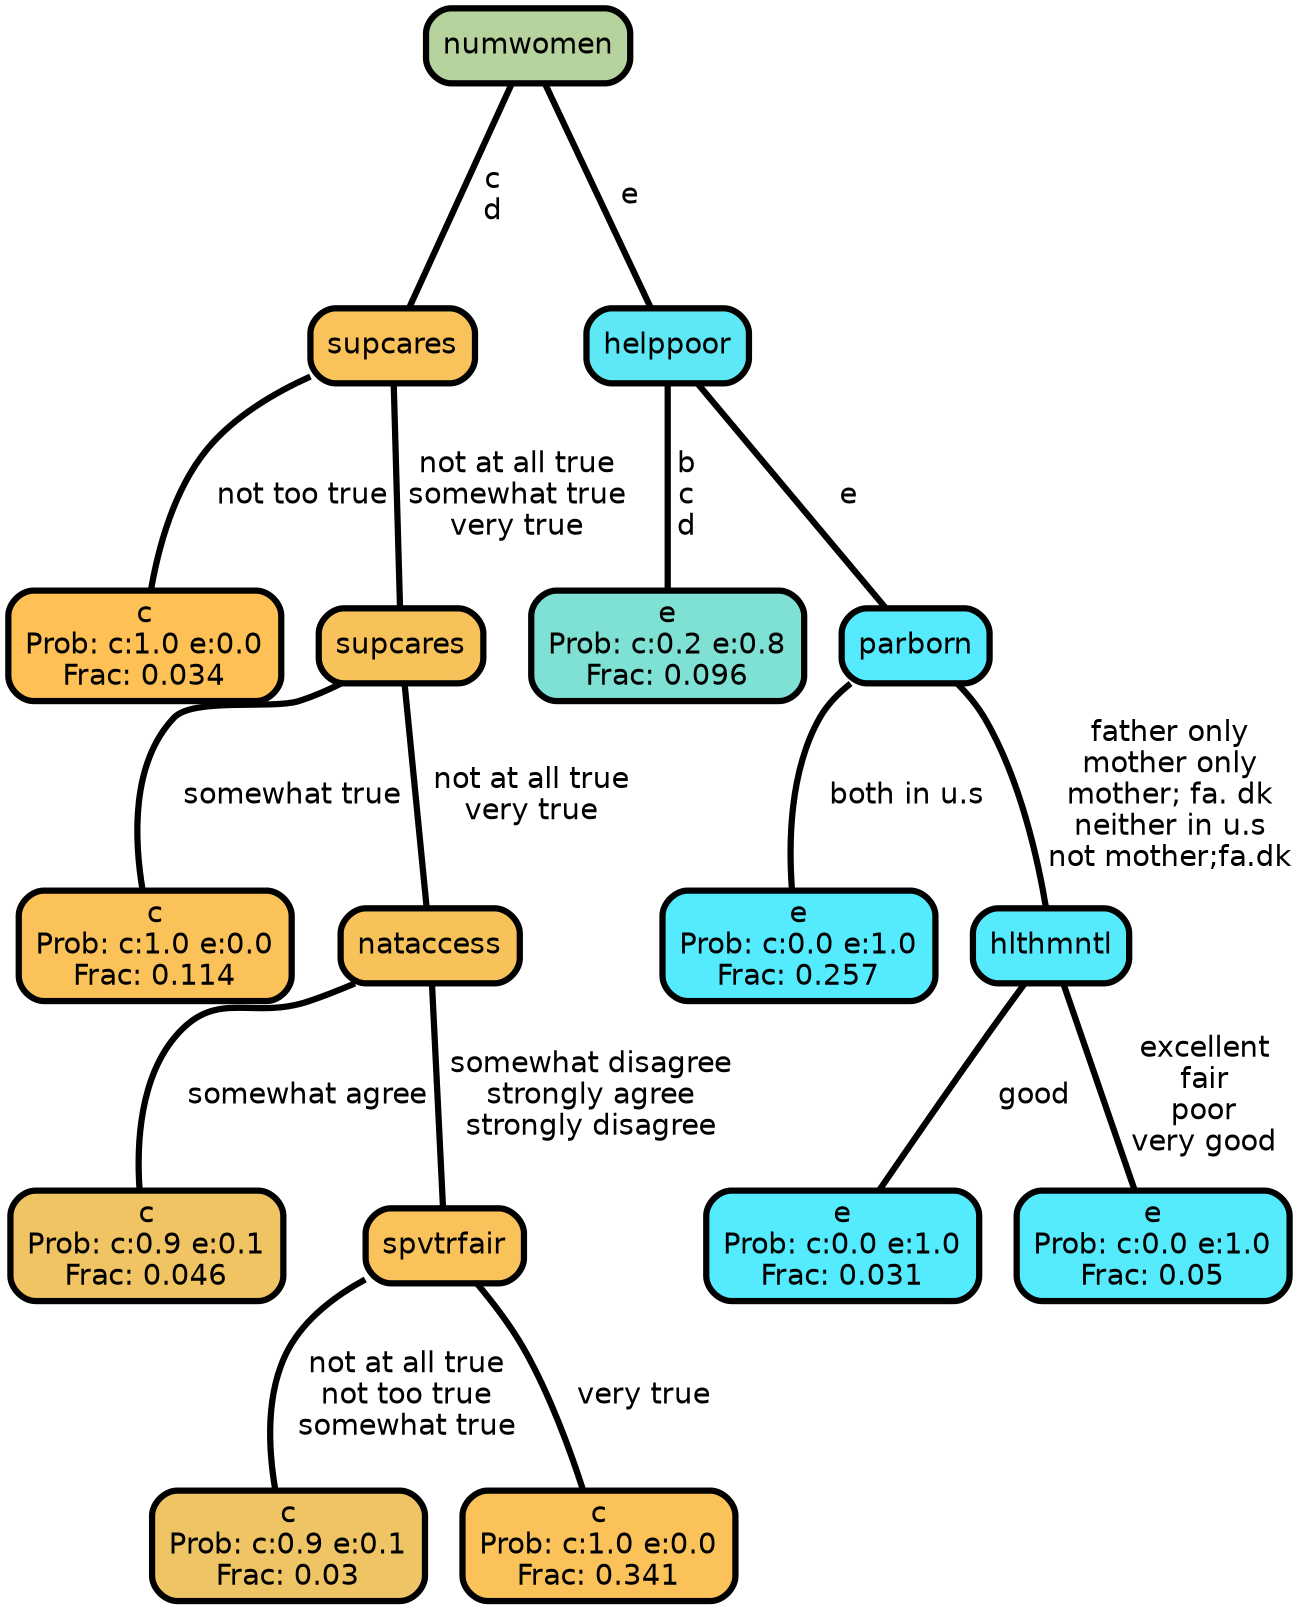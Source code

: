graph Tree {
node [shape=box, style="filled, rounded",color="black",penwidth="3",fontcolor="black",                 fontname=helvetica] ;
graph [ranksep="0 equally", splines=straight,                 bgcolor=transparent, dpi=200] ;
edge [fontname=helvetica, color=black] ;
0 [label="c
Prob: c:1.0 e:0.0
Frac: 0.034", fillcolor="#ffc155"] ;
1 [label="supcares", fillcolor="#f9c25a"] ;
2 [label="c
Prob: c:1.0 e:0.0
Frac: 0.114", fillcolor="#fac259"] ;
3 [label="supcares", fillcolor="#f8c25b"] ;
4 [label="c
Prob: c:0.9 e:0.1
Frac: 0.046", fillcolor="#f0c463"] ;
5 [label="nataccess", fillcolor="#f8c25b"] ;
6 [label="c
Prob: c:0.9 e:0.1
Frac: 0.03", fillcolor="#eec465"] ;
7 [label="spvtrfair", fillcolor="#f9c25a"] ;
8 [label="c
Prob: c:1.0 e:0.0
Frac: 0.341", fillcolor="#fac259"] ;
9 [label="numwomen", fillcolor="#b6d39d"] ;
10 [label="e
Prob: c:0.2 e:0.8
Frac: 0.096", fillcolor="#7fe0d4"] ;
11 [label="helppoor", fillcolor="#5ee8f5"] ;
12 [label="e
Prob: c:0.0 e:1.0
Frac: 0.257", fillcolor="#55ebff"] ;
13 [label="parborn", fillcolor="#55eafe"] ;
14 [label="e
Prob: c:0.0 e:1.0
Frac: 0.031", fillcolor="#55ebff"] ;
15 [label="hlthmntl", fillcolor="#56eafd"] ;
16 [label="e
Prob: c:0.0 e:1.0
Frac: 0.05", fillcolor="#56eafd"] ;
1 -- 0 [label=" not too true",penwidth=3] ;
1 -- 3 [label=" not at all true\n somewhat true\n very true",penwidth=3] ;
3 -- 2 [label=" somewhat true",penwidth=3] ;
3 -- 5 [label=" not at all true\n very true",penwidth=3] ;
5 -- 4 [label=" somewhat agree",penwidth=3] ;
5 -- 7 [label=" somewhat disagree\n strongly agree\n strongly disagree",penwidth=3] ;
7 -- 6 [label=" not at all true\n not too true\n somewhat true",penwidth=3] ;
7 -- 8 [label=" very true",penwidth=3] ;
9 -- 1 [label=" c\n d",penwidth=3] ;
9 -- 11 [label=" e",penwidth=3] ;
11 -- 10 [label=" b\n c\n d",penwidth=3] ;
11 -- 13 [label=" e",penwidth=3] ;
13 -- 12 [label=" both in u.s",penwidth=3] ;
13 -- 15 [label=" father only\n mother only\n mother; fa. dk\n neither in u.s\n not mother;fa.dk",penwidth=3] ;
15 -- 14 [label=" good",penwidth=3] ;
15 -- 16 [label=" excellent\n fair\n poor\n very good",penwidth=3] ;
{rank = same;}}